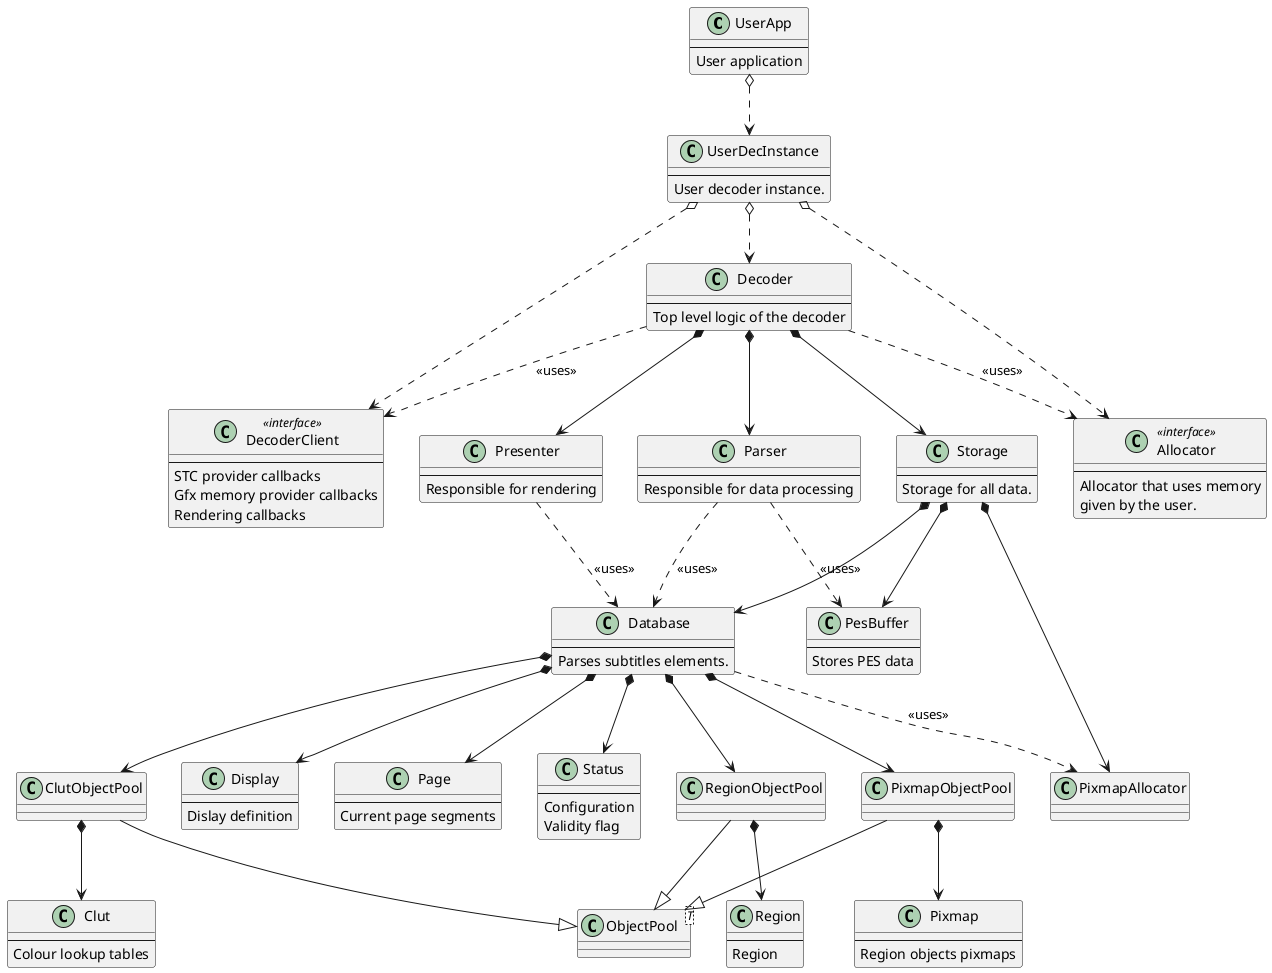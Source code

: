 /*****************************************************************************
* If not stated otherwise in this file or this component's LICENSE file the
* following copyright and licenses apply:
*
* Copyright 2021 Liberty Global Service B.V.#
# Licensed under the Apache License, Version 2.0 (the "License");
# you may not use this file except in compliance with the License.* You may obtain a copy of the License at
*
* http://www.apache.org/licenses/LICENSE-2.0
*
* Unless required by applicable law or agreed to in writing, software
* distributed under the License is distributed on an "AS IS" BASIS,
* WITHOUT WARRANTIES OR CONDITIONS OF ANY KIND, either express or implied.
* See the License for the specific language governing permissions and
* limitations under the License.
*****************************************************************************/

/**
@startuml

class UserApp {
--
User application
}

class UserDecInstance {
--
User decoder instance.
}

class Decoder {
--
Top level logic of the decoder
}

class DecoderClient <<interface>> {
--
STC provider callbacks
Gfx memory provider callbacks
Rendering callbacks
}

class Allocator <<interface>> {
--
Allocator that uses memory
given by the user.
}

class Storage {
--
Storage for all data.
}

class PesBuffer {
--
Stores PES data
}

class Database {
--
Parses subtitles elements.
}

class Presenter {
--
Responsible for rendering
}

class Parser {
--
Responsible for data processing
}

class Database {
}

class PixmapAllocator {
}

class ClutObjectPool {
}

class RegionObjectPool {
}

class ObjectPool<T> {
}

class Display {
--
Dislay definition
}

class Page {
--
Current page segments
}

class Pixmap {
--
Region objects pixmaps
}

class Clut {
--
Colour lookup tables
}

class Region {
--
Region 
}

class Status {
--
Configuration
Validity flag
}

UserApp o..> UserDecInstance

UserDecInstance o..> Decoder
UserDecInstance o..> Allocator
UserDecInstance o..> DecoderClient

Decoder *--> Storage
Decoder *--> Parser
Decoder *--> Presenter
Decoder ..> DecoderClient : <<uses>>
Decoder ..> Allocator : <<uses>>

Storage *--> PesBuffer
Storage *--> Database
Storage *--> PixmapAllocator

Parser ..> PesBuffer : <<uses>>
Parser ..> Database : <<uses>>

Presenter ..> Database : <<uses>>

Database ..> PixmapAllocator : <<uses>>
Database *--> Status
Database *--> Display
Database *--> Page
Database *--> ClutObjectPool
Database *--> RegionObjectPool
Database *--> PixmapObjectPool

RegionObjectPool --|> ObjectPool
ClutObjectPool --|> ObjectPool
PixmapObjectPool --|> ObjectPool

RegionObjectPool *--> Region
ClutObjectPool *--> Clut
PixmapObjectPool *--> Pixmap

@enduml
*/
